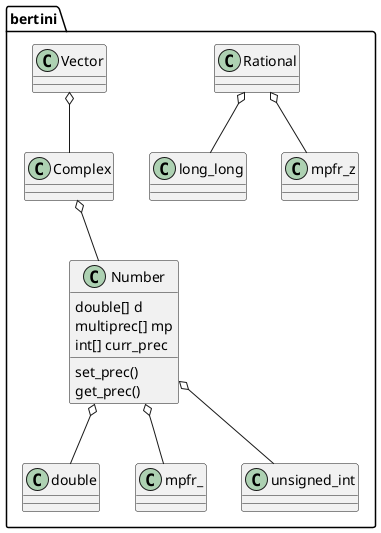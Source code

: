 scale 1000 width

@startuml

namespace bertini{


Number o-- double
Number o-- mpfr_
Number o-- unsigned_int

Complex o-- Number

Rational o-- long_long
Rational o-- mpfr_z


Vector o-- Complex

class Number{
double[] d
multiprec[] mp
int[] curr_prec

set_prec()
get_prec()
}

}

@enduml




